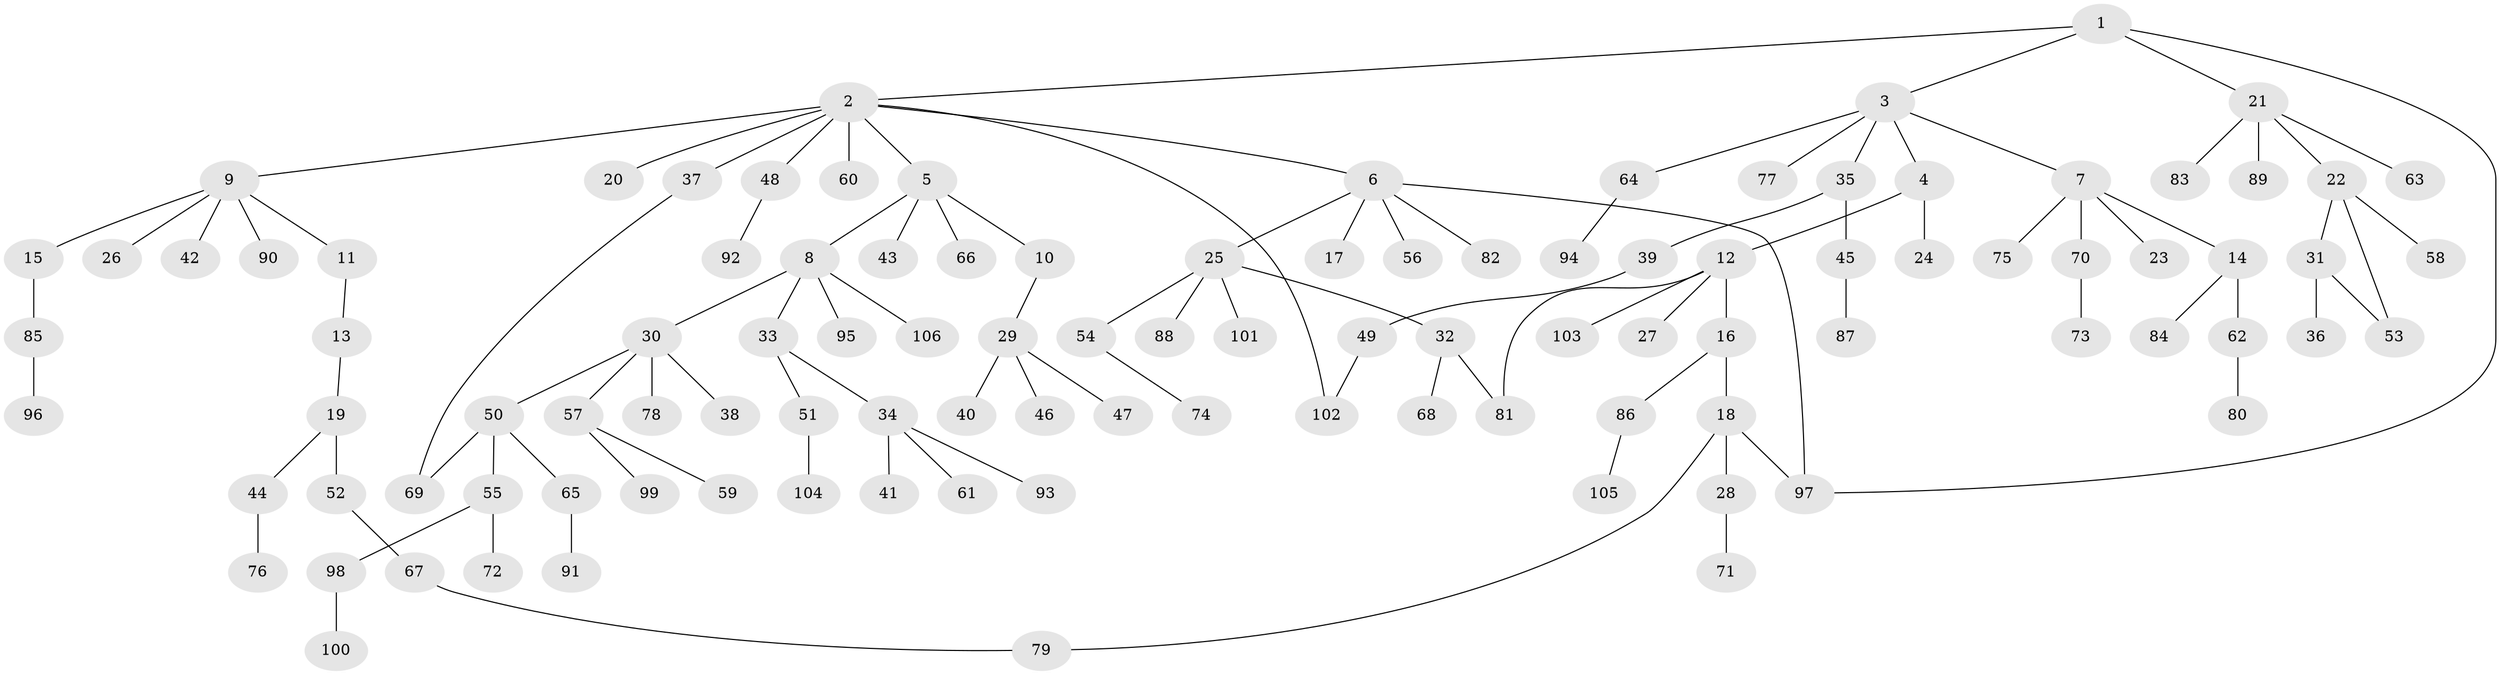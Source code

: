 // Generated by graph-tools (version 1.1) at 2025/01/03/09/25 03:01:05]
// undirected, 106 vertices, 112 edges
graph export_dot {
graph [start="1"]
  node [color=gray90,style=filled];
  1;
  2;
  3;
  4;
  5;
  6;
  7;
  8;
  9;
  10;
  11;
  12;
  13;
  14;
  15;
  16;
  17;
  18;
  19;
  20;
  21;
  22;
  23;
  24;
  25;
  26;
  27;
  28;
  29;
  30;
  31;
  32;
  33;
  34;
  35;
  36;
  37;
  38;
  39;
  40;
  41;
  42;
  43;
  44;
  45;
  46;
  47;
  48;
  49;
  50;
  51;
  52;
  53;
  54;
  55;
  56;
  57;
  58;
  59;
  60;
  61;
  62;
  63;
  64;
  65;
  66;
  67;
  68;
  69;
  70;
  71;
  72;
  73;
  74;
  75;
  76;
  77;
  78;
  79;
  80;
  81;
  82;
  83;
  84;
  85;
  86;
  87;
  88;
  89;
  90;
  91;
  92;
  93;
  94;
  95;
  96;
  97;
  98;
  99;
  100;
  101;
  102;
  103;
  104;
  105;
  106;
  1 -- 2;
  1 -- 3;
  1 -- 21;
  1 -- 97;
  2 -- 5;
  2 -- 6;
  2 -- 9;
  2 -- 20;
  2 -- 37;
  2 -- 48;
  2 -- 60;
  2 -- 102;
  3 -- 4;
  3 -- 7;
  3 -- 35;
  3 -- 64;
  3 -- 77;
  4 -- 12;
  4 -- 24;
  5 -- 8;
  5 -- 10;
  5 -- 43;
  5 -- 66;
  6 -- 17;
  6 -- 25;
  6 -- 56;
  6 -- 82;
  6 -- 97;
  7 -- 14;
  7 -- 23;
  7 -- 70;
  7 -- 75;
  8 -- 30;
  8 -- 33;
  8 -- 95;
  8 -- 106;
  9 -- 11;
  9 -- 15;
  9 -- 26;
  9 -- 42;
  9 -- 90;
  10 -- 29;
  11 -- 13;
  12 -- 16;
  12 -- 27;
  12 -- 103;
  12 -- 81;
  13 -- 19;
  14 -- 62;
  14 -- 84;
  15 -- 85;
  16 -- 18;
  16 -- 86;
  18 -- 28;
  18 -- 79;
  18 -- 97;
  19 -- 44;
  19 -- 52;
  21 -- 22;
  21 -- 63;
  21 -- 83;
  21 -- 89;
  22 -- 31;
  22 -- 58;
  22 -- 53;
  25 -- 32;
  25 -- 54;
  25 -- 88;
  25 -- 101;
  28 -- 71;
  29 -- 40;
  29 -- 46;
  29 -- 47;
  30 -- 38;
  30 -- 50;
  30 -- 57;
  30 -- 78;
  31 -- 36;
  31 -- 53;
  32 -- 68;
  32 -- 81;
  33 -- 34;
  33 -- 51;
  34 -- 41;
  34 -- 61;
  34 -- 93;
  35 -- 39;
  35 -- 45;
  37 -- 69;
  39 -- 49;
  44 -- 76;
  45 -- 87;
  48 -- 92;
  49 -- 102;
  50 -- 55;
  50 -- 65;
  50 -- 69;
  51 -- 104;
  52 -- 67;
  54 -- 74;
  55 -- 72;
  55 -- 98;
  57 -- 59;
  57 -- 99;
  62 -- 80;
  64 -- 94;
  65 -- 91;
  67 -- 79;
  70 -- 73;
  85 -- 96;
  86 -- 105;
  98 -- 100;
}
